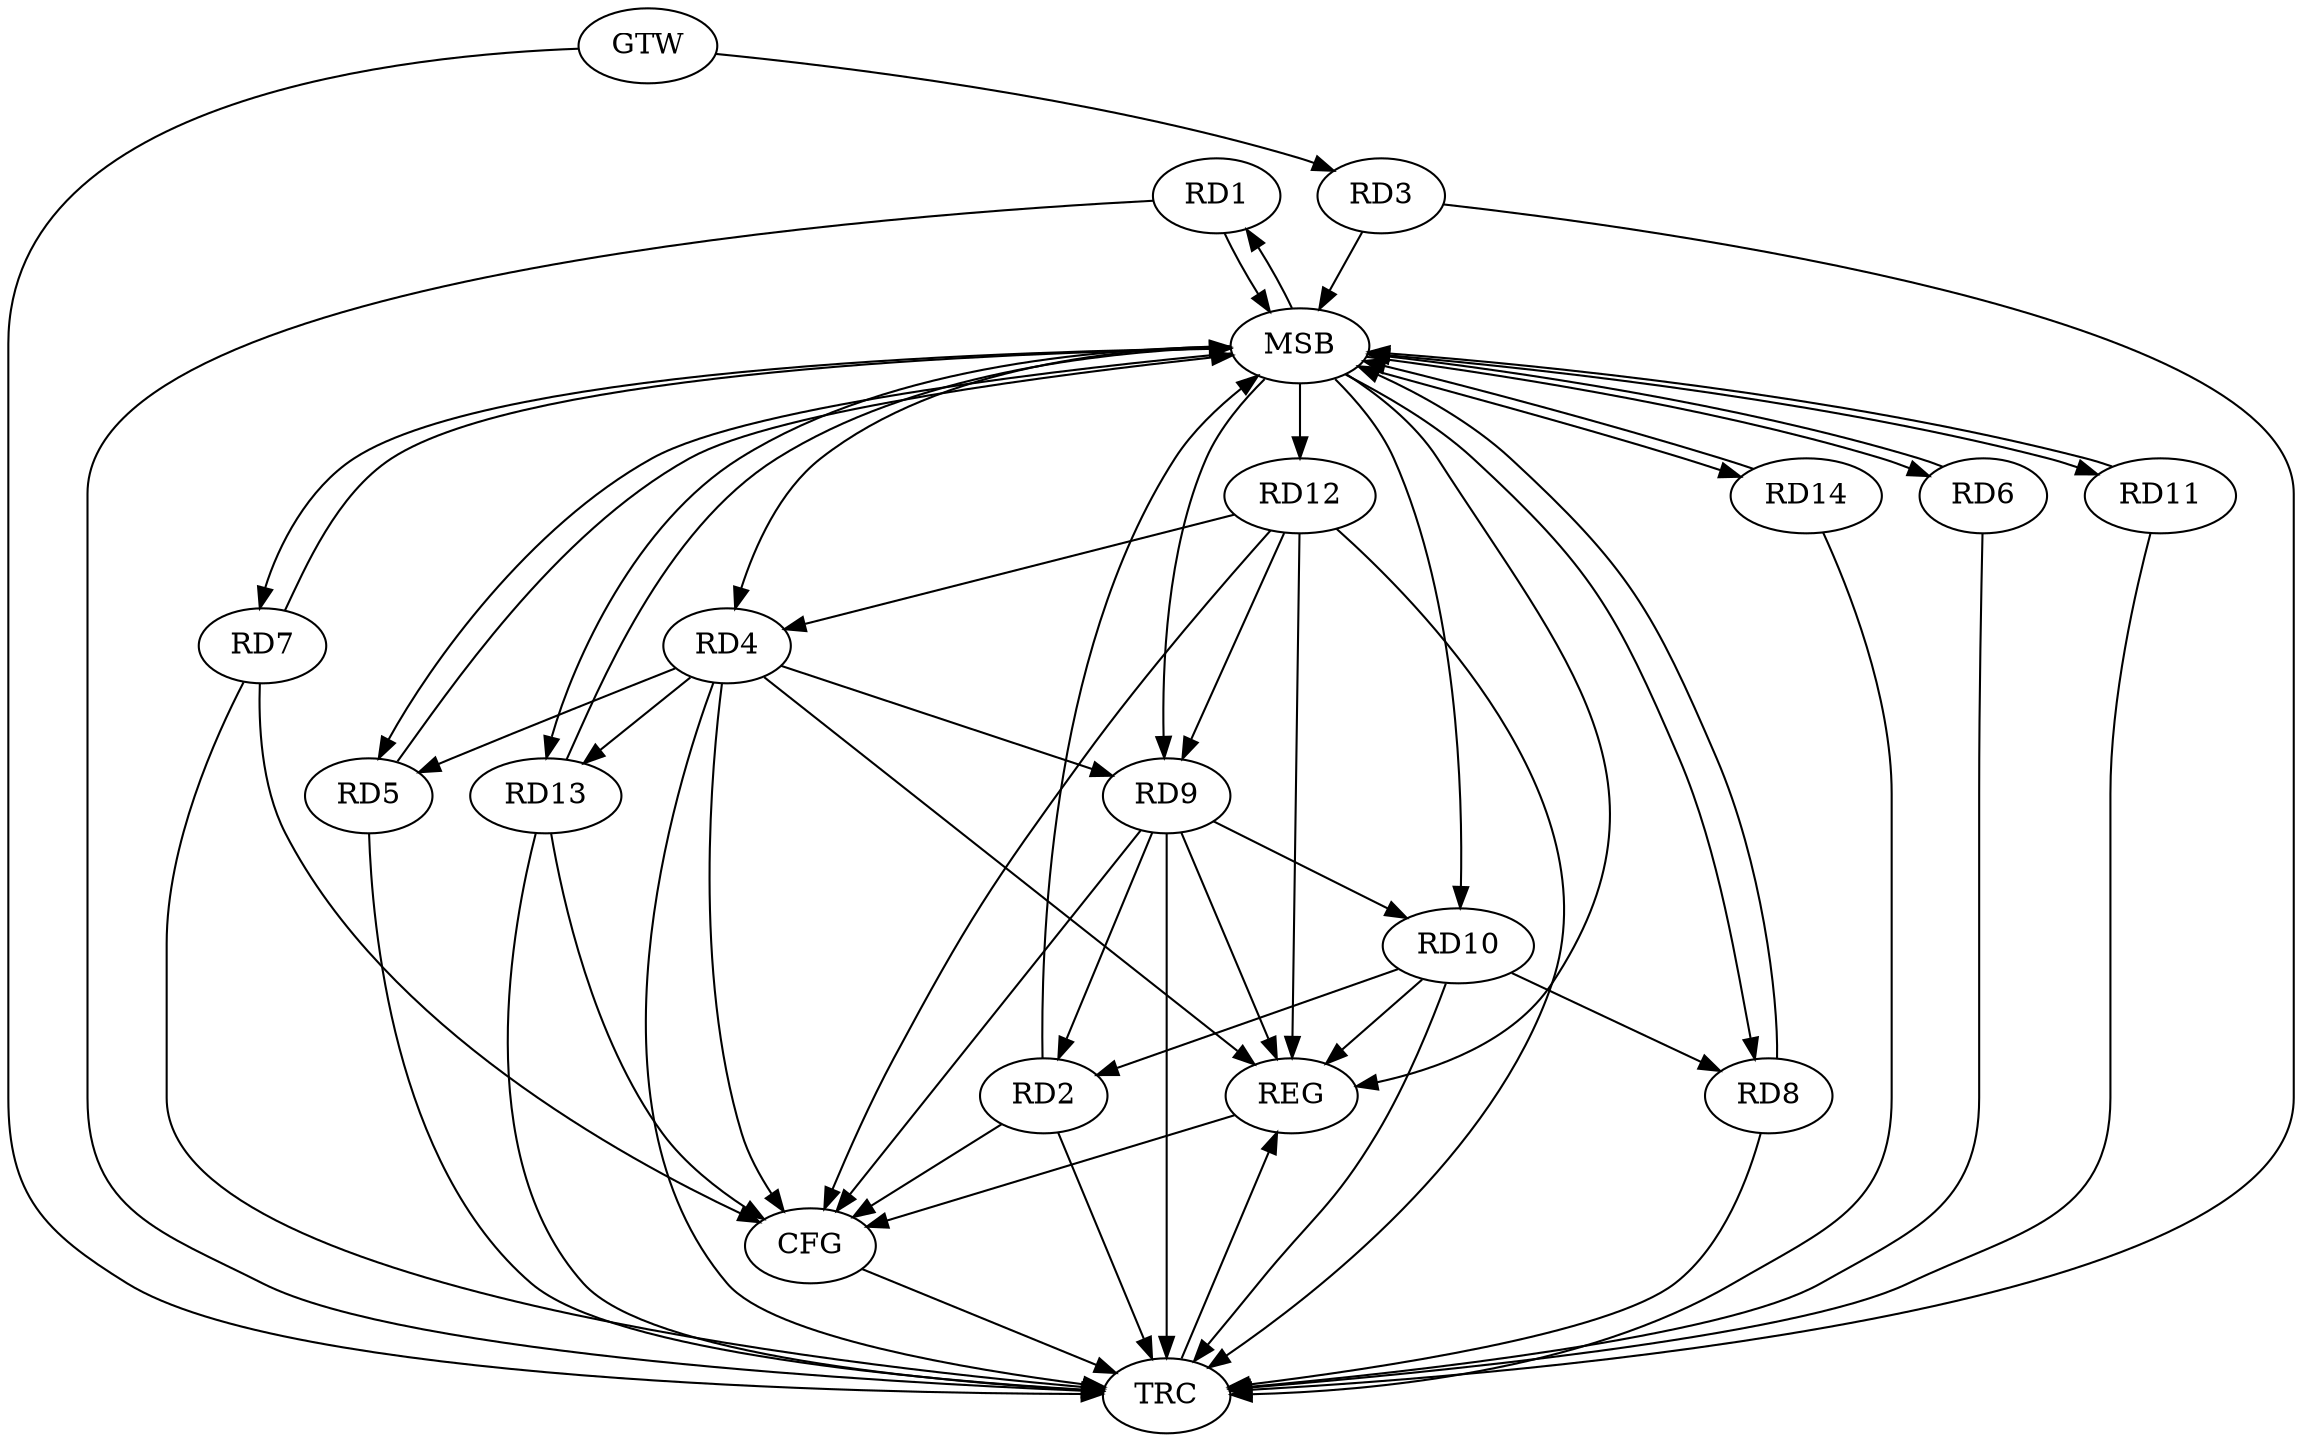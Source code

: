 strict digraph G {
  RD1 [ label="RD1" ];
  RD2 [ label="RD2" ];
  RD3 [ label="RD3" ];
  RD4 [ label="RD4" ];
  RD5 [ label="RD5" ];
  RD6 [ label="RD6" ];
  RD7 [ label="RD7" ];
  RD8 [ label="RD8" ];
  RD9 [ label="RD9" ];
  RD10 [ label="RD10" ];
  RD11 [ label="RD11" ];
  RD12 [ label="RD12" ];
  RD13 [ label="RD13" ];
  RD14 [ label="RD14" ];
  GTW [ label="GTW" ];
  REG [ label="REG" ];
  MSB [ label="MSB" ];
  CFG [ label="CFG" ];
  TRC [ label="TRC" ];
  RD9 -> RD2;
  RD10 -> RD2;
  RD4 -> RD9;
  RD12 -> RD4;
  RD4 -> RD13;
  RD10 -> RD8;
  RD9 -> RD10;
  RD12 -> RD9;
  GTW -> RD3;
  RD4 -> REG;
  RD9 -> REG;
  RD10 -> REG;
  RD12 -> REG;
  RD1 -> MSB;
  MSB -> RD8;
  MSB -> RD9;
  MSB -> RD13;
  MSB -> REG;
  RD2 -> MSB;
  MSB -> RD6;
  MSB -> RD10;
  MSB -> RD14;
  RD3 -> MSB;
  MSB -> RD5;
  MSB -> RD11;
  RD5 -> MSB;
  MSB -> RD7;
  RD6 -> MSB;
  MSB -> RD4;
  RD7 -> MSB;
  RD8 -> MSB;
  MSB -> RD1;
  RD11 -> MSB;
  RD13 -> MSB;
  RD14 -> MSB;
  MSB -> RD12;
  RD7 -> CFG;
  RD4 -> CFG;
  RD12 -> CFG;
  RD9 -> CFG;
  RD2 -> CFG;
  RD13 -> CFG;
  REG -> CFG;
  RD1 -> TRC;
  RD2 -> TRC;
  RD3 -> TRC;
  RD4 -> TRC;
  RD5 -> TRC;
  RD6 -> TRC;
  RD7 -> TRC;
  RD8 -> TRC;
  RD9 -> TRC;
  RD10 -> TRC;
  RD11 -> TRC;
  RD12 -> TRC;
  RD13 -> TRC;
  RD14 -> TRC;
  GTW -> TRC;
  CFG -> TRC;
  TRC -> REG;
  RD4 -> RD5;
}
